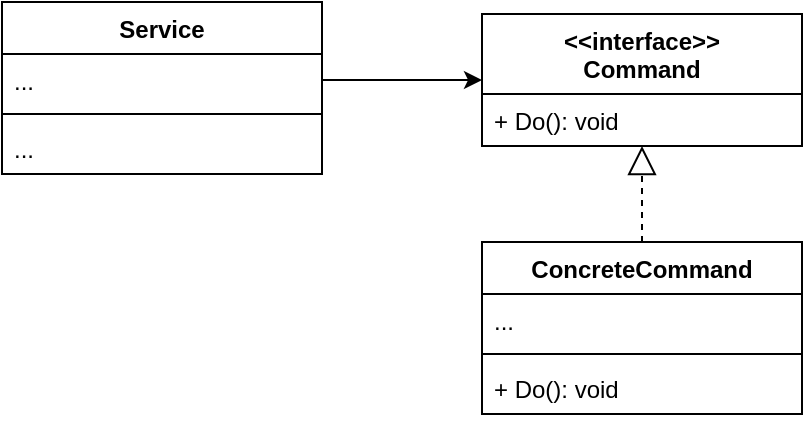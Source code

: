 <mxfile version="13.3.1" type="device"><diagram id="65YyMF76sXqdu4O0DRrY" name="Page-1"><mxGraphModel dx="1422" dy="816" grid="1" gridSize="10" guides="1" tooltips="1" connect="1" arrows="1" fold="1" page="1" pageScale="1" pageWidth="850" pageHeight="1100" math="0" shadow="0"><root><mxCell id="0"/><mxCell id="1" parent="0"/><mxCell id="js4pSn3qowW5px7isAjc-9" value="" style="endArrow=block;dashed=1;endFill=0;endSize=12;html=1;exitX=0.5;exitY=0;exitDx=0;exitDy=0;" edge="1" parent="1" source="js4pSn3qowW5px7isAjc-5" target="js4pSn3qowW5px7isAjc-4"><mxGeometry width="160" relative="1" as="geometry"><mxPoint x="270" y="260" as="sourcePoint"/><mxPoint x="430" y="260" as="targetPoint"/></mxGeometry></mxCell><mxCell id="js4pSn3qowW5px7isAjc-15" style="edgeStyle=orthogonalEdgeStyle;rounded=0;orthogonalLoop=1;jettySize=auto;html=1;exitX=1;exitY=0.5;exitDx=0;exitDy=0;entryX=0;entryY=0.5;entryDx=0;entryDy=0;" edge="1" parent="1" source="js4pSn3qowW5px7isAjc-11" target="js4pSn3qowW5px7isAjc-1"><mxGeometry relative="1" as="geometry"/></mxCell><mxCell id="js4pSn3qowW5px7isAjc-5" value="ConcreteCommand" style="swimlane;fontStyle=1;align=center;verticalAlign=top;childLayout=stackLayout;horizontal=1;startSize=26;horizontalStack=0;resizeParent=1;resizeParentMax=0;resizeLast=0;collapsible=1;marginBottom=0;" vertex="1" parent="1"><mxGeometry x="330" y="180" width="160" height="86" as="geometry"/></mxCell><mxCell id="js4pSn3qowW5px7isAjc-6" value="..." style="text;strokeColor=none;fillColor=none;align=left;verticalAlign=top;spacingLeft=4;spacingRight=4;overflow=hidden;rotatable=0;points=[[0,0.5],[1,0.5]];portConstraint=eastwest;" vertex="1" parent="js4pSn3qowW5px7isAjc-5"><mxGeometry y="26" width="160" height="26" as="geometry"/></mxCell><mxCell id="js4pSn3qowW5px7isAjc-7" value="" style="line;strokeWidth=1;fillColor=none;align=left;verticalAlign=middle;spacingTop=-1;spacingLeft=3;spacingRight=3;rotatable=0;labelPosition=right;points=[];portConstraint=eastwest;" vertex="1" parent="js4pSn3qowW5px7isAjc-5"><mxGeometry y="52" width="160" height="8" as="geometry"/></mxCell><mxCell id="js4pSn3qowW5px7isAjc-8" value="+ Do(): void" style="text;strokeColor=none;fillColor=none;align=left;verticalAlign=top;spacingLeft=4;spacingRight=4;overflow=hidden;rotatable=0;points=[[0,0.5],[1,0.5]];portConstraint=eastwest;" vertex="1" parent="js4pSn3qowW5px7isAjc-5"><mxGeometry y="60" width="160" height="26" as="geometry"/></mxCell><mxCell id="js4pSn3qowW5px7isAjc-10" value="Service" style="swimlane;fontStyle=1;align=center;verticalAlign=top;childLayout=stackLayout;horizontal=1;startSize=26;horizontalStack=0;resizeParent=1;resizeParentMax=0;resizeLast=0;collapsible=1;marginBottom=0;" vertex="1" parent="1"><mxGeometry x="90" y="60" width="160" height="86" as="geometry"/></mxCell><mxCell id="js4pSn3qowW5px7isAjc-11" value="..." style="text;strokeColor=none;fillColor=none;align=left;verticalAlign=top;spacingLeft=4;spacingRight=4;overflow=hidden;rotatable=0;points=[[0,0.5],[1,0.5]];portConstraint=eastwest;" vertex="1" parent="js4pSn3qowW5px7isAjc-10"><mxGeometry y="26" width="160" height="26" as="geometry"/></mxCell><mxCell id="js4pSn3qowW5px7isAjc-12" value="" style="line;strokeWidth=1;fillColor=none;align=left;verticalAlign=middle;spacingTop=-1;spacingLeft=3;spacingRight=3;rotatable=0;labelPosition=right;points=[];portConstraint=eastwest;" vertex="1" parent="js4pSn3qowW5px7isAjc-10"><mxGeometry y="52" width="160" height="8" as="geometry"/></mxCell><mxCell id="js4pSn3qowW5px7isAjc-13" value="..." style="text;strokeColor=none;fillColor=none;align=left;verticalAlign=top;spacingLeft=4;spacingRight=4;overflow=hidden;rotatable=0;points=[[0,0.5],[1,0.5]];portConstraint=eastwest;" vertex="1" parent="js4pSn3qowW5px7isAjc-10"><mxGeometry y="60" width="160" height="26" as="geometry"/></mxCell><mxCell id="js4pSn3qowW5px7isAjc-1" value="&lt;&lt;interface&gt;&gt;&#10;Command" style="swimlane;fontStyle=1;align=center;verticalAlign=top;childLayout=stackLayout;horizontal=1;startSize=40;horizontalStack=0;resizeParent=1;resizeParentMax=0;resizeLast=0;collapsible=1;marginBottom=0;" vertex="1" parent="1"><mxGeometry x="330" y="66" width="160" height="66" as="geometry"/></mxCell><mxCell id="js4pSn3qowW5px7isAjc-4" value="+ Do(): void" style="text;strokeColor=none;fillColor=none;align=left;verticalAlign=top;spacingLeft=4;spacingRight=4;overflow=hidden;rotatable=0;points=[[0,0.5],[1,0.5]];portConstraint=eastwest;" vertex="1" parent="js4pSn3qowW5px7isAjc-1"><mxGeometry y="40" width="160" height="26" as="geometry"/></mxCell></root></mxGraphModel></diagram></mxfile>